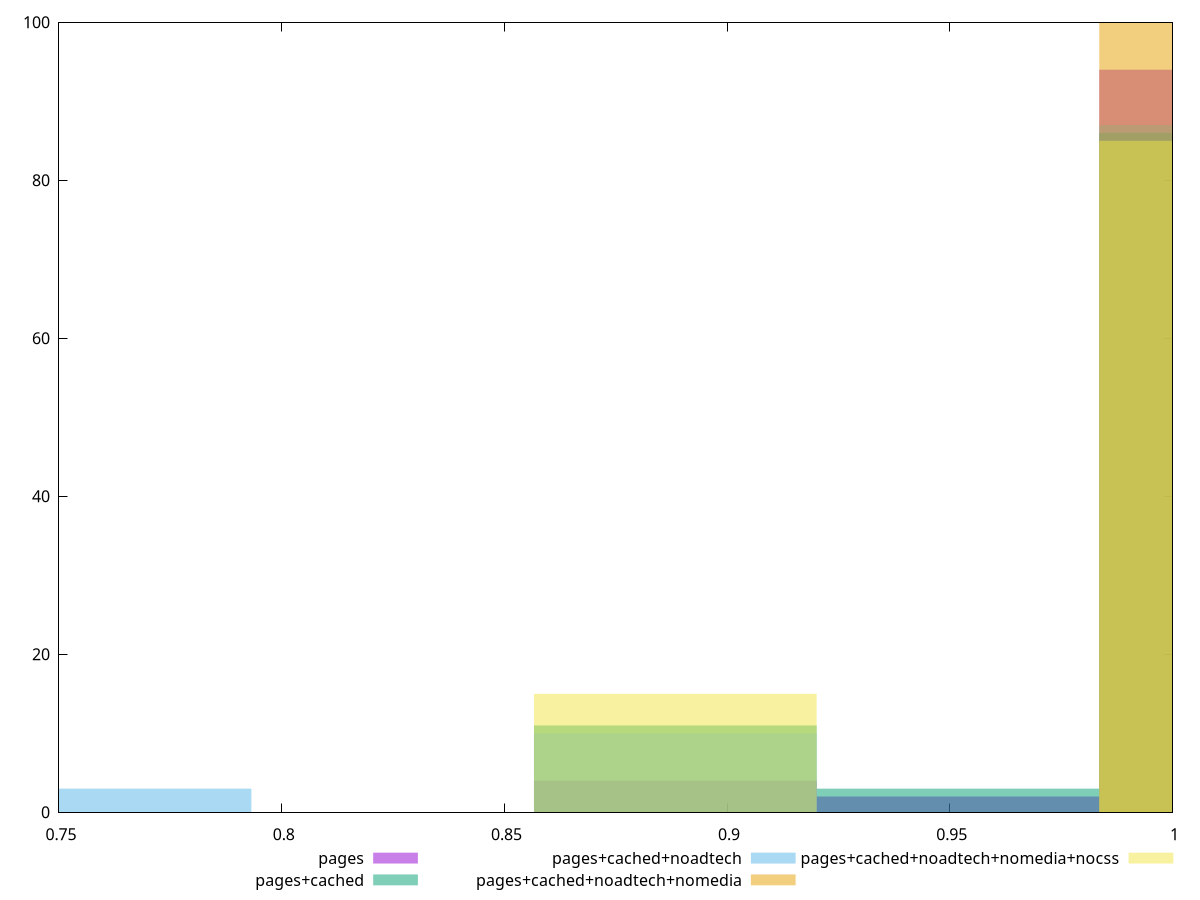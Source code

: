 reset

$pages <<EOF
1.0152828522510235 94
0.9518276739853346 2
0.8883724957196456 4
EOF

$pagesCached <<EOF
1.0152828522510235 86
0.8883724957196456 11
0.9518276739853346 3
EOF

$pagesCachedNoadtech <<EOF
0.7614621391882677 3
1.0152828522510235 87
0.8883724957196456 10
EOF

$pagesCachedNoadtechNomedia <<EOF
1.0152828522510235 100
EOF

$pagesCachedNoadtechNomediaNocss <<EOF
1.0152828522510235 85
0.8883724957196456 15
EOF

set key outside below
set boxwidth 0.06345517826568897
set xrange [0.75:1]
set yrange [0:100]
set trange [0:100]
set style fill transparent solid 0.5 noborder
set terminal svg size 640, 530 enhanced background rgb 'white'
set output "report_00019_2021-02-10T18-14-37.922Z//unminified-javascript/comparison/histogram/all_score.svg"

plot $pages title "pages" with boxes, \
     $pagesCached title "pages+cached" with boxes, \
     $pagesCachedNoadtech title "pages+cached+noadtech" with boxes, \
     $pagesCachedNoadtechNomedia title "pages+cached+noadtech+nomedia" with boxes, \
     $pagesCachedNoadtechNomediaNocss title "pages+cached+noadtech+nomedia+nocss" with boxes

reset
